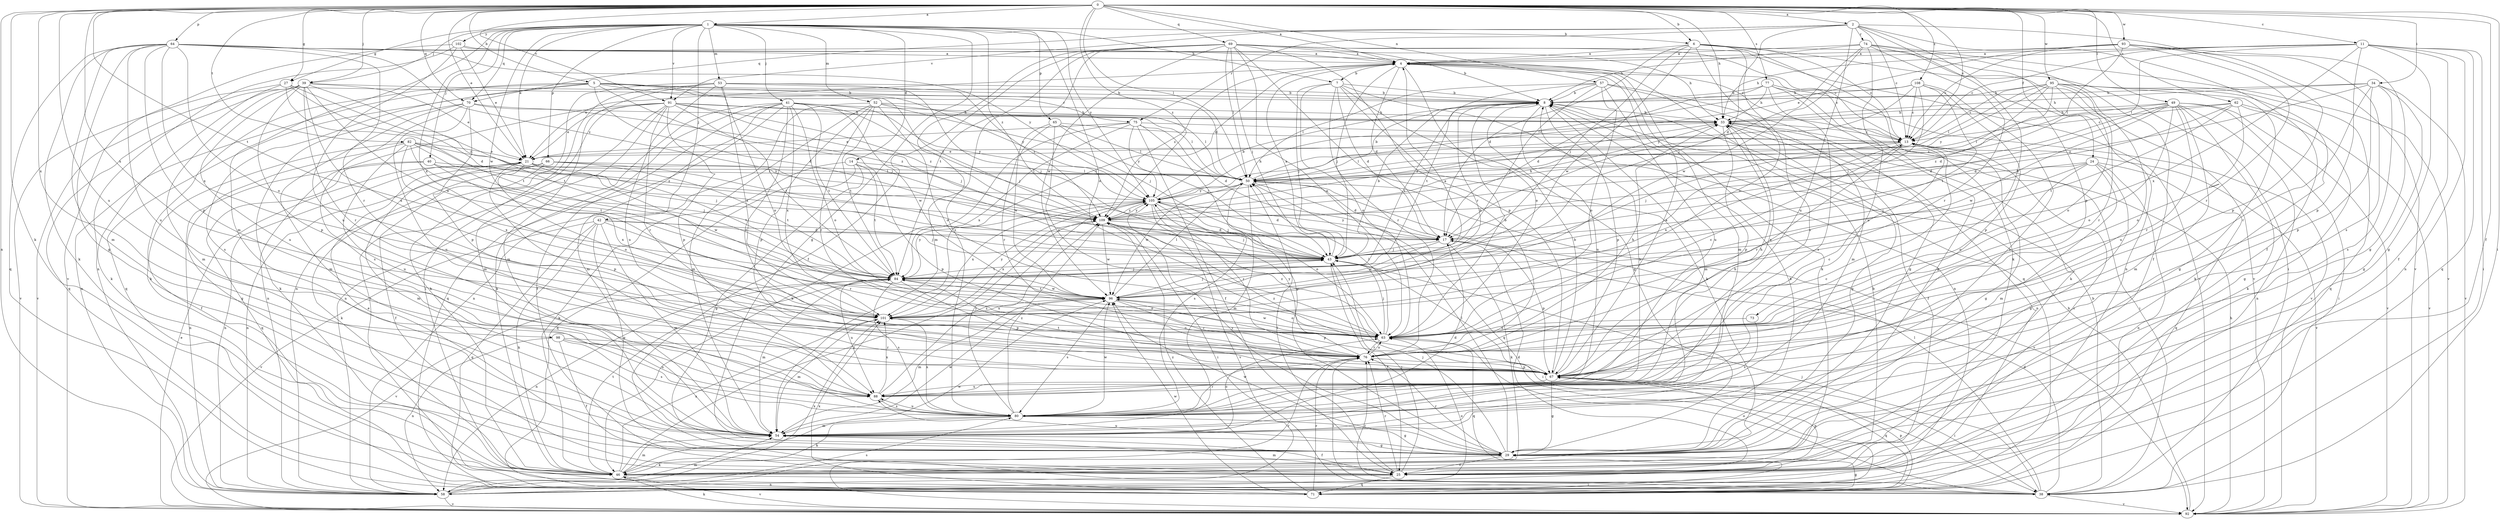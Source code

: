 strict digraph  {
0;
1;
2;
4;
5;
6;
7;
8;
11;
13;
14;
17;
21;
24;
25;
27;
29;
33;
34;
38;
39;
40;
41;
42;
43;
46;
49;
50;
52;
53;
54;
57;
58;
62;
63;
64;
65;
66;
67;
69;
70;
71;
73;
74;
75;
76;
77;
80;
82;
84;
88;
91;
92;
93;
95;
96;
98;
101;
102;
105;
108;
109;
0 -> 1  [label=a];
0 -> 2  [label=a];
0 -> 4  [label=a];
0 -> 5  [label=b];
0 -> 6  [label=b];
0 -> 11  [label=c];
0 -> 13  [label=c];
0 -> 21  [label=e];
0 -> 24  [label=f];
0 -> 25  [label=f];
0 -> 27  [label=g];
0 -> 33  [label=h];
0 -> 34  [label=i];
0 -> 38  [label=i];
0 -> 39  [label=j];
0 -> 46  [label=k];
0 -> 49  [label=l];
0 -> 50  [label=l];
0 -> 57  [label=n];
0 -> 58  [label=n];
0 -> 62  [label=o];
0 -> 64  [label=p];
0 -> 69  [label=q];
0 -> 70  [label=q];
0 -> 77  [label=s];
0 -> 82  [label=t];
0 -> 84  [label=t];
0 -> 88  [label=u];
0 -> 91  [label=v];
0 -> 93  [label=w];
0 -> 95  [label=w];
0 -> 98  [label=x];
0 -> 101  [label=x];
0 -> 108  [label=z];
0 -> 109  [label=z];
1 -> 6  [label=b];
1 -> 7  [label=b];
1 -> 14  [label=d];
1 -> 21  [label=e];
1 -> 27  [label=g];
1 -> 29  [label=g];
1 -> 39  [label=j];
1 -> 40  [label=j];
1 -> 41  [label=j];
1 -> 42  [label=j];
1 -> 52  [label=m];
1 -> 53  [label=m];
1 -> 54  [label=m];
1 -> 63  [label=o];
1 -> 65  [label=p];
1 -> 66  [label=p];
1 -> 70  [label=q];
1 -> 91  [label=v];
1 -> 96  [label=w];
1 -> 101  [label=x];
1 -> 102  [label=y];
1 -> 105  [label=y];
1 -> 109  [label=z];
2 -> 13  [label=c];
2 -> 17  [label=d];
2 -> 25  [label=f];
2 -> 67  [label=p];
2 -> 70  [label=q];
2 -> 73  [label=r];
2 -> 74  [label=r];
2 -> 75  [label=r];
2 -> 88  [label=u];
2 -> 91  [label=v];
2 -> 92  [label=v];
4 -> 7  [label=b];
4 -> 13  [label=c];
4 -> 17  [label=d];
4 -> 21  [label=e];
4 -> 43  [label=j];
4 -> 46  [label=k];
4 -> 54  [label=m];
4 -> 63  [label=o];
4 -> 71  [label=q];
4 -> 84  [label=t];
4 -> 109  [label=z];
5 -> 8  [label=b];
5 -> 17  [label=d];
5 -> 43  [label=j];
5 -> 46  [label=k];
5 -> 50  [label=l];
5 -> 58  [label=n];
5 -> 71  [label=q];
5 -> 75  [label=r];
5 -> 80  [label=s];
5 -> 105  [label=y];
5 -> 109  [label=z];
6 -> 4  [label=a];
6 -> 13  [label=c];
6 -> 17  [label=d];
6 -> 38  [label=i];
6 -> 43  [label=j];
6 -> 46  [label=k];
6 -> 63  [label=o];
6 -> 80  [label=s];
6 -> 92  [label=v];
6 -> 96  [label=w];
7 -> 8  [label=b];
7 -> 17  [label=d];
7 -> 29  [label=g];
7 -> 43  [label=j];
7 -> 46  [label=k];
7 -> 58  [label=n];
7 -> 63  [label=o];
7 -> 76  [label=r];
8 -> 33  [label=h];
8 -> 54  [label=m];
8 -> 67  [label=p];
8 -> 84  [label=t];
8 -> 88  [label=u];
11 -> 4  [label=a];
11 -> 13  [label=c];
11 -> 25  [label=f];
11 -> 29  [label=g];
11 -> 33  [label=h];
11 -> 38  [label=i];
11 -> 50  [label=l];
11 -> 58  [label=n];
11 -> 67  [label=p];
11 -> 71  [label=q];
11 -> 101  [label=x];
13 -> 21  [label=e];
13 -> 29  [label=g];
13 -> 43  [label=j];
13 -> 50  [label=l];
13 -> 76  [label=r];
13 -> 92  [label=v];
13 -> 101  [label=x];
14 -> 29  [label=g];
14 -> 46  [label=k];
14 -> 50  [label=l];
14 -> 67  [label=p];
14 -> 71  [label=q];
14 -> 84  [label=t];
17 -> 43  [label=j];
17 -> 46  [label=k];
17 -> 67  [label=p];
17 -> 96  [label=w];
17 -> 105  [label=y];
21 -> 50  [label=l];
21 -> 54  [label=m];
21 -> 58  [label=n];
21 -> 63  [label=o];
21 -> 67  [label=p];
21 -> 84  [label=t];
21 -> 96  [label=w];
24 -> 29  [label=g];
24 -> 43  [label=j];
24 -> 50  [label=l];
24 -> 54  [label=m];
24 -> 58  [label=n];
24 -> 63  [label=o];
24 -> 71  [label=q];
24 -> 101  [label=x];
25 -> 8  [label=b];
25 -> 13  [label=c];
25 -> 17  [label=d];
25 -> 43  [label=j];
25 -> 50  [label=l];
25 -> 54  [label=m];
25 -> 58  [label=n];
25 -> 67  [label=p];
25 -> 71  [label=q];
25 -> 76  [label=r];
27 -> 8  [label=b];
27 -> 17  [label=d];
27 -> 46  [label=k];
27 -> 84  [label=t];
27 -> 92  [label=v];
27 -> 109  [label=z];
29 -> 8  [label=b];
29 -> 21  [label=e];
29 -> 25  [label=f];
29 -> 43  [label=j];
29 -> 46  [label=k];
29 -> 50  [label=l];
29 -> 76  [label=r];
29 -> 88  [label=u];
29 -> 96  [label=w];
29 -> 105  [label=y];
33 -> 13  [label=c];
33 -> 25  [label=f];
33 -> 29  [label=g];
33 -> 38  [label=i];
33 -> 58  [label=n];
33 -> 67  [label=p];
33 -> 109  [label=z];
34 -> 8  [label=b];
34 -> 29  [label=g];
34 -> 33  [label=h];
34 -> 67  [label=p];
34 -> 76  [label=r];
34 -> 80  [label=s];
34 -> 92  [label=v];
34 -> 109  [label=z];
38 -> 8  [label=b];
38 -> 17  [label=d];
38 -> 43  [label=j];
38 -> 50  [label=l];
38 -> 63  [label=o];
38 -> 76  [label=r];
38 -> 92  [label=v];
39 -> 8  [label=b];
39 -> 21  [label=e];
39 -> 54  [label=m];
39 -> 67  [label=p];
39 -> 71  [label=q];
39 -> 76  [label=r];
39 -> 84  [label=t];
39 -> 88  [label=u];
39 -> 92  [label=v];
39 -> 96  [label=w];
39 -> 101  [label=x];
40 -> 43  [label=j];
40 -> 50  [label=l];
40 -> 58  [label=n];
40 -> 71  [label=q];
40 -> 101  [label=x];
41 -> 25  [label=f];
41 -> 33  [label=h];
41 -> 43  [label=j];
41 -> 46  [label=k];
41 -> 54  [label=m];
41 -> 58  [label=n];
41 -> 63  [label=o];
41 -> 71  [label=q];
41 -> 76  [label=r];
41 -> 84  [label=t];
41 -> 96  [label=w];
41 -> 101  [label=x];
41 -> 105  [label=y];
42 -> 17  [label=d];
42 -> 29  [label=g];
42 -> 43  [label=j];
42 -> 46  [label=k];
42 -> 54  [label=m];
42 -> 71  [label=q];
42 -> 76  [label=r];
42 -> 92  [label=v];
43 -> 4  [label=a];
43 -> 8  [label=b];
43 -> 25  [label=f];
43 -> 38  [label=i];
43 -> 84  [label=t];
46 -> 38  [label=i];
46 -> 54  [label=m];
46 -> 84  [label=t];
46 -> 92  [label=v];
46 -> 96  [label=w];
46 -> 101  [label=x];
46 -> 109  [label=z];
49 -> 17  [label=d];
49 -> 29  [label=g];
49 -> 33  [label=h];
49 -> 38  [label=i];
49 -> 50  [label=l];
49 -> 54  [label=m];
49 -> 58  [label=n];
49 -> 63  [label=o];
49 -> 76  [label=r];
49 -> 92  [label=v];
49 -> 96  [label=w];
49 -> 109  [label=z];
50 -> 8  [label=b];
50 -> 17  [label=d];
50 -> 54  [label=m];
50 -> 71  [label=q];
50 -> 80  [label=s];
50 -> 92  [label=v];
50 -> 96  [label=w];
50 -> 105  [label=y];
52 -> 33  [label=h];
52 -> 43  [label=j];
52 -> 50  [label=l];
52 -> 54  [label=m];
52 -> 58  [label=n];
52 -> 63  [label=o];
52 -> 67  [label=p];
52 -> 76  [label=r];
52 -> 84  [label=t];
53 -> 8  [label=b];
53 -> 38  [label=i];
53 -> 43  [label=j];
53 -> 54  [label=m];
53 -> 58  [label=n];
53 -> 63  [label=o];
53 -> 88  [label=u];
53 -> 101  [label=x];
53 -> 109  [label=z];
54 -> 17  [label=d];
54 -> 25  [label=f];
54 -> 29  [label=g];
54 -> 63  [label=o];
54 -> 96  [label=w];
57 -> 8  [label=b];
57 -> 29  [label=g];
57 -> 43  [label=j];
57 -> 50  [label=l];
57 -> 54  [label=m];
57 -> 63  [label=o];
57 -> 84  [label=t];
57 -> 88  [label=u];
58 -> 54  [label=m];
58 -> 63  [label=o];
58 -> 76  [label=r];
58 -> 80  [label=s];
58 -> 92  [label=v];
58 -> 101  [label=x];
62 -> 13  [label=c];
62 -> 17  [label=d];
62 -> 33  [label=h];
62 -> 46  [label=k];
62 -> 63  [label=o];
62 -> 84  [label=t];
62 -> 92  [label=v];
63 -> 8  [label=b];
63 -> 13  [label=c];
63 -> 43  [label=j];
63 -> 50  [label=l];
63 -> 71  [label=q];
63 -> 76  [label=r];
63 -> 96  [label=w];
63 -> 109  [label=z];
64 -> 4  [label=a];
64 -> 13  [label=c];
64 -> 29  [label=g];
64 -> 46  [label=k];
64 -> 54  [label=m];
64 -> 63  [label=o];
64 -> 67  [label=p];
64 -> 71  [label=q];
64 -> 76  [label=r];
64 -> 88  [label=u];
64 -> 101  [label=x];
64 -> 105  [label=y];
64 -> 109  [label=z];
65 -> 13  [label=c];
65 -> 43  [label=j];
65 -> 50  [label=l];
65 -> 63  [label=o];
65 -> 76  [label=r];
65 -> 96  [label=w];
66 -> 25  [label=f];
66 -> 43  [label=j];
66 -> 46  [label=k];
66 -> 50  [label=l];
66 -> 58  [label=n];
66 -> 84  [label=t];
67 -> 4  [label=a];
67 -> 8  [label=b];
67 -> 13  [label=c];
67 -> 29  [label=g];
67 -> 33  [label=h];
67 -> 38  [label=i];
67 -> 71  [label=q];
67 -> 84  [label=t];
67 -> 88  [label=u];
67 -> 109  [label=z];
69 -> 4  [label=a];
69 -> 8  [label=b];
69 -> 13  [label=c];
69 -> 25  [label=f];
69 -> 43  [label=j];
69 -> 50  [label=l];
69 -> 54  [label=m];
69 -> 63  [label=o];
69 -> 67  [label=p];
69 -> 76  [label=r];
69 -> 80  [label=s];
69 -> 84  [label=t];
69 -> 92  [label=v];
69 -> 96  [label=w];
70 -> 33  [label=h];
70 -> 46  [label=k];
70 -> 54  [label=m];
70 -> 67  [label=p];
70 -> 80  [label=s];
70 -> 88  [label=u];
70 -> 109  [label=z];
71 -> 29  [label=g];
71 -> 67  [label=p];
71 -> 76  [label=r];
71 -> 96  [label=w];
71 -> 101  [label=x];
71 -> 109  [label=z];
73 -> 63  [label=o];
73 -> 80  [label=s];
74 -> 4  [label=a];
74 -> 8  [label=b];
74 -> 25  [label=f];
74 -> 43  [label=j];
74 -> 58  [label=n];
74 -> 76  [label=r];
74 -> 88  [label=u];
74 -> 92  [label=v];
74 -> 96  [label=w];
75 -> 13  [label=c];
75 -> 17  [label=d];
75 -> 21  [label=e];
75 -> 25  [label=f];
75 -> 29  [label=g];
75 -> 46  [label=k];
75 -> 101  [label=x];
75 -> 105  [label=y];
76 -> 33  [label=h];
76 -> 38  [label=i];
76 -> 63  [label=o];
76 -> 67  [label=p];
76 -> 105  [label=y];
77 -> 8  [label=b];
77 -> 17  [label=d];
77 -> 29  [label=g];
77 -> 33  [label=h];
77 -> 46  [label=k];
77 -> 80  [label=s];
77 -> 92  [label=v];
80 -> 8  [label=b];
80 -> 13  [label=c];
80 -> 29  [label=g];
80 -> 33  [label=h];
80 -> 46  [label=k];
80 -> 54  [label=m];
80 -> 76  [label=r];
80 -> 88  [label=u];
80 -> 96  [label=w];
80 -> 101  [label=x];
80 -> 105  [label=y];
80 -> 109  [label=z];
82 -> 21  [label=e];
82 -> 25  [label=f];
82 -> 29  [label=g];
82 -> 43  [label=j];
82 -> 84  [label=t];
82 -> 88  [label=u];
82 -> 101  [label=x];
82 -> 105  [label=y];
82 -> 109  [label=z];
84 -> 43  [label=j];
84 -> 54  [label=m];
84 -> 58  [label=n];
84 -> 63  [label=o];
84 -> 67  [label=p];
84 -> 80  [label=s];
84 -> 88  [label=u];
84 -> 92  [label=v];
84 -> 96  [label=w];
84 -> 105  [label=y];
88 -> 80  [label=s];
88 -> 101  [label=x];
88 -> 109  [label=z];
91 -> 21  [label=e];
91 -> 33  [label=h];
91 -> 38  [label=i];
91 -> 43  [label=j];
91 -> 46  [label=k];
91 -> 50  [label=l];
91 -> 54  [label=m];
91 -> 58  [label=n];
91 -> 67  [label=p];
91 -> 76  [label=r];
91 -> 84  [label=t];
91 -> 109  [label=z];
92 -> 8  [label=b];
92 -> 21  [label=e];
92 -> 33  [label=h];
92 -> 46  [label=k];
93 -> 4  [label=a];
93 -> 13  [label=c];
93 -> 21  [label=e];
93 -> 29  [label=g];
93 -> 50  [label=l];
93 -> 67  [label=p];
93 -> 76  [label=r];
93 -> 80  [label=s];
95 -> 8  [label=b];
95 -> 13  [label=c];
95 -> 17  [label=d];
95 -> 29  [label=g];
95 -> 46  [label=k];
95 -> 50  [label=l];
95 -> 63  [label=o];
95 -> 71  [label=q];
95 -> 76  [label=r];
95 -> 88  [label=u];
95 -> 105  [label=y];
95 -> 109  [label=z];
96 -> 4  [label=a];
96 -> 43  [label=j];
96 -> 50  [label=l];
96 -> 54  [label=m];
96 -> 63  [label=o];
96 -> 67  [label=p];
96 -> 76  [label=r];
96 -> 80  [label=s];
96 -> 84  [label=t];
96 -> 101  [label=x];
98 -> 25  [label=f];
98 -> 58  [label=n];
98 -> 76  [label=r];
98 -> 80  [label=s];
98 -> 88  [label=u];
101 -> 8  [label=b];
101 -> 54  [label=m];
101 -> 63  [label=o];
101 -> 105  [label=y];
102 -> 4  [label=a];
102 -> 21  [label=e];
102 -> 33  [label=h];
102 -> 58  [label=n];
102 -> 88  [label=u];
102 -> 92  [label=v];
105 -> 8  [label=b];
105 -> 17  [label=d];
105 -> 33  [label=h];
105 -> 43  [label=j];
105 -> 63  [label=o];
105 -> 76  [label=r];
105 -> 92  [label=v];
105 -> 101  [label=x];
105 -> 109  [label=z];
108 -> 8  [label=b];
108 -> 13  [label=c];
108 -> 43  [label=j];
108 -> 50  [label=l];
108 -> 67  [label=p];
108 -> 80  [label=s];
108 -> 84  [label=t];
108 -> 105  [label=y];
109 -> 17  [label=d];
109 -> 33  [label=h];
109 -> 38  [label=i];
109 -> 43  [label=j];
109 -> 96  [label=w];
109 -> 101  [label=x];
109 -> 105  [label=y];
}
